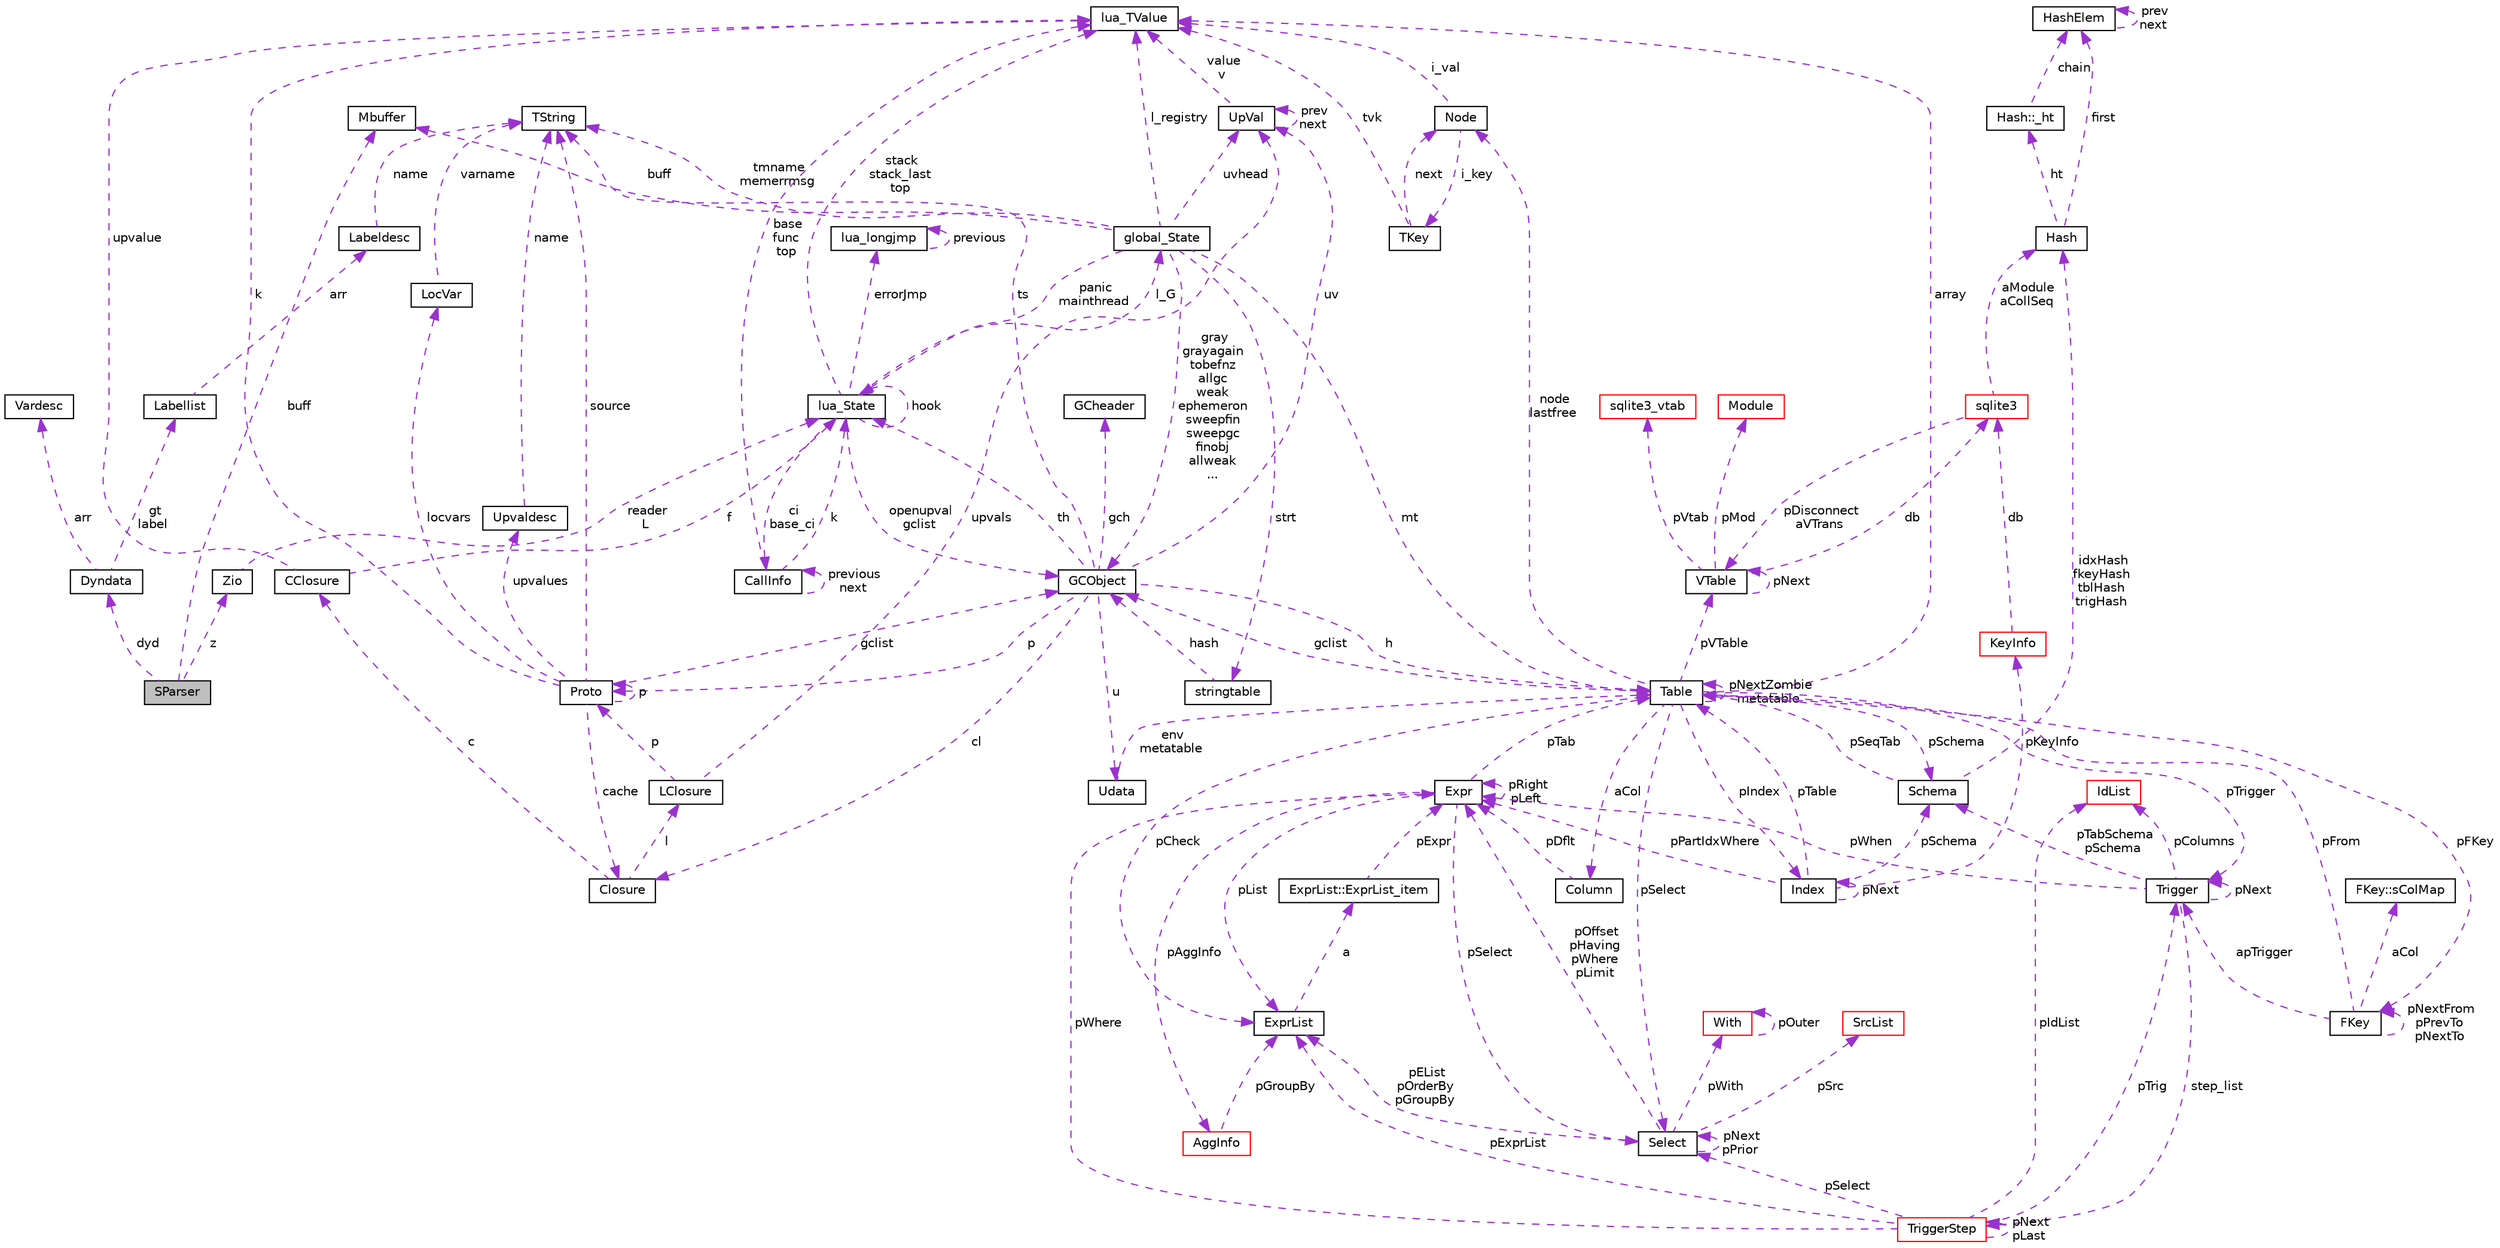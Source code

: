 digraph "SParser"
{
  edge [fontname="Helvetica",fontsize="10",labelfontname="Helvetica",labelfontsize="10"];
  node [fontname="Helvetica",fontsize="10",shape=record];
  Node1 [label="SParser",height=0.2,width=0.4,color="black", fillcolor="grey75", style="filled", fontcolor="black"];
  Node2 -> Node1 [dir="back",color="darkorchid3",fontsize="10",style="dashed",label=" dyd" ,fontname="Helvetica"];
  Node2 [label="Dyndata",height=0.2,width=0.4,color="black", fillcolor="white", style="filled",URL="$struct_dyndata.html"];
  Node3 -> Node2 [dir="back",color="darkorchid3",fontsize="10",style="dashed",label=" gt\nlabel" ,fontname="Helvetica"];
  Node3 [label="Labellist",height=0.2,width=0.4,color="black", fillcolor="white", style="filled",URL="$struct_labellist.html"];
  Node4 -> Node3 [dir="back",color="darkorchid3",fontsize="10",style="dashed",label=" arr" ,fontname="Helvetica"];
  Node4 [label="Labeldesc",height=0.2,width=0.4,color="black", fillcolor="white", style="filled",URL="$struct_labeldesc.html"];
  Node5 -> Node4 [dir="back",color="darkorchid3",fontsize="10",style="dashed",label=" name" ,fontname="Helvetica"];
  Node5 [label="TString",height=0.2,width=0.4,color="black", fillcolor="white", style="filled",URL="$union_t_string.html"];
  Node6 -> Node2 [dir="back",color="darkorchid3",fontsize="10",style="dashed",label=" arr" ,fontname="Helvetica"];
  Node6 [label="Vardesc",height=0.2,width=0.4,color="black", fillcolor="white", style="filled",URL="$struct_vardesc.html"];
  Node7 -> Node1 [dir="back",color="darkorchid3",fontsize="10",style="dashed",label=" z" ,fontname="Helvetica"];
  Node7 [label="Zio",height=0.2,width=0.4,color="black", fillcolor="white", style="filled",URL="$struct_zio.html"];
  Node8 -> Node7 [dir="back",color="darkorchid3",fontsize="10",style="dashed",label=" reader\nL" ,fontname="Helvetica"];
  Node8 [label="lua_State",height=0.2,width=0.4,color="black", fillcolor="white", style="filled",URL="$structlua___state.html"];
  Node9 -> Node8 [dir="back",color="darkorchid3",fontsize="10",style="dashed",label=" stack\nstack_last\ntop" ,fontname="Helvetica"];
  Node9 [label="lua_TValue",height=0.2,width=0.4,color="black", fillcolor="white", style="filled",URL="$structlua___t_value.html"];
  Node10 -> Node8 [dir="back",color="darkorchid3",fontsize="10",style="dashed",label=" errorJmp" ,fontname="Helvetica"];
  Node10 [label="lua_longjmp",height=0.2,width=0.4,color="black", fillcolor="white", style="filled",URL="$structlua__longjmp.html"];
  Node10 -> Node10 [dir="back",color="darkorchid3",fontsize="10",style="dashed",label=" previous" ,fontname="Helvetica"];
  Node11 -> Node8 [dir="back",color="darkorchid3",fontsize="10",style="dashed",label=" l_G" ,fontname="Helvetica"];
  Node11 [label="global_State",height=0.2,width=0.4,color="black", fillcolor="white", style="filled",URL="$structglobal___state.html"];
  Node12 -> Node11 [dir="back",color="darkorchid3",fontsize="10",style="dashed",label=" uvhead" ,fontname="Helvetica"];
  Node12 [label="UpVal",height=0.2,width=0.4,color="black", fillcolor="white", style="filled",URL="$struct_up_val.html"];
  Node12 -> Node12 [dir="back",color="darkorchid3",fontsize="10",style="dashed",label=" prev\nnext" ,fontname="Helvetica"];
  Node9 -> Node12 [dir="back",color="darkorchid3",fontsize="10",style="dashed",label=" value\nv" ,fontname="Helvetica"];
  Node9 -> Node11 [dir="back",color="darkorchid3",fontsize="10",style="dashed",label=" l_registry" ,fontname="Helvetica"];
  Node13 -> Node11 [dir="back",color="darkorchid3",fontsize="10",style="dashed",label=" strt" ,fontname="Helvetica"];
  Node13 [label="stringtable",height=0.2,width=0.4,color="black", fillcolor="white", style="filled",URL="$structstringtable.html"];
  Node14 -> Node13 [dir="back",color="darkorchid3",fontsize="10",style="dashed",label=" hash" ,fontname="Helvetica"];
  Node14 [label="GCObject",height=0.2,width=0.4,color="black", fillcolor="white", style="filled",URL="$union_g_c_object.html"];
  Node12 -> Node14 [dir="back",color="darkorchid3",fontsize="10",style="dashed",label=" uv" ,fontname="Helvetica"];
  Node15 -> Node14 [dir="back",color="darkorchid3",fontsize="10",style="dashed",label=" p" ,fontname="Helvetica"];
  Node15 [label="Proto",height=0.2,width=0.4,color="black", fillcolor="white", style="filled",URL="$struct_proto.html"];
  Node9 -> Node15 [dir="back",color="darkorchid3",fontsize="10",style="dashed",label=" k" ,fontname="Helvetica"];
  Node15 -> Node15 [dir="back",color="darkorchid3",fontsize="10",style="dashed",label=" p" ,fontname="Helvetica"];
  Node16 -> Node15 [dir="back",color="darkorchid3",fontsize="10",style="dashed",label=" locvars" ,fontname="Helvetica"];
  Node16 [label="LocVar",height=0.2,width=0.4,color="black", fillcolor="white", style="filled",URL="$struct_loc_var.html"];
  Node5 -> Node16 [dir="back",color="darkorchid3",fontsize="10",style="dashed",label=" varname" ,fontname="Helvetica"];
  Node5 -> Node15 [dir="back",color="darkorchid3",fontsize="10",style="dashed",label=" source" ,fontname="Helvetica"];
  Node17 -> Node15 [dir="back",color="darkorchid3",fontsize="10",style="dashed",label=" cache" ,fontname="Helvetica"];
  Node17 [label="Closure",height=0.2,width=0.4,color="black", fillcolor="white", style="filled",URL="$union_closure.html"];
  Node18 -> Node17 [dir="back",color="darkorchid3",fontsize="10",style="dashed",label=" c" ,fontname="Helvetica"];
  Node18 [label="CClosure",height=0.2,width=0.4,color="black", fillcolor="white", style="filled",URL="$struct_c_closure.html"];
  Node9 -> Node18 [dir="back",color="darkorchid3",fontsize="10",style="dashed",label=" upvalue" ,fontname="Helvetica"];
  Node8 -> Node18 [dir="back",color="darkorchid3",fontsize="10",style="dashed",label=" f" ,fontname="Helvetica"];
  Node19 -> Node17 [dir="back",color="darkorchid3",fontsize="10",style="dashed",label=" l" ,fontname="Helvetica"];
  Node19 [label="LClosure",height=0.2,width=0.4,color="black", fillcolor="white", style="filled",URL="$struct_l_closure.html"];
  Node12 -> Node19 [dir="back",color="darkorchid3",fontsize="10",style="dashed",label=" upvals" ,fontname="Helvetica"];
  Node15 -> Node19 [dir="back",color="darkorchid3",fontsize="10",style="dashed",label=" p" ,fontname="Helvetica"];
  Node14 -> Node15 [dir="back",color="darkorchid3",fontsize="10",style="dashed",label=" gclist" ,fontname="Helvetica"];
  Node20 -> Node15 [dir="back",color="darkorchid3",fontsize="10",style="dashed",label=" upvalues" ,fontname="Helvetica"];
  Node20 [label="Upvaldesc",height=0.2,width=0.4,color="black", fillcolor="white", style="filled",URL="$struct_upvaldesc.html"];
  Node5 -> Node20 [dir="back",color="darkorchid3",fontsize="10",style="dashed",label=" name" ,fontname="Helvetica"];
  Node5 -> Node14 [dir="back",color="darkorchid3",fontsize="10",style="dashed",label=" ts" ,fontname="Helvetica"];
  Node17 -> Node14 [dir="back",color="darkorchid3",fontsize="10",style="dashed",label=" cl" ,fontname="Helvetica"];
  Node21 -> Node14 [dir="back",color="darkorchid3",fontsize="10",style="dashed",label=" gch" ,fontname="Helvetica"];
  Node21 [label="GCheader",height=0.2,width=0.4,color="black", fillcolor="white", style="filled",URL="$struct_g_cheader.html"];
  Node22 -> Node14 [dir="back",color="darkorchid3",fontsize="10",style="dashed",label=" h" ,fontname="Helvetica"];
  Node22 [label="Table",height=0.2,width=0.4,color="black", fillcolor="white", style="filled",URL="$struct_table.html"];
  Node23 -> Node22 [dir="back",color="darkorchid3",fontsize="10",style="dashed",label=" node\nlastfree" ,fontname="Helvetica"];
  Node23 [label="Node",height=0.2,width=0.4,color="black", fillcolor="white", style="filled",URL="$struct_node.html"];
  Node9 -> Node23 [dir="back",color="darkorchid3",fontsize="10",style="dashed",label=" i_val" ,fontname="Helvetica"];
  Node24 -> Node23 [dir="back",color="darkorchid3",fontsize="10",style="dashed",label=" i_key" ,fontname="Helvetica"];
  Node24 [label="TKey",height=0.2,width=0.4,color="black", fillcolor="white", style="filled",URL="$union_t_key.html"];
  Node23 -> Node24 [dir="back",color="darkorchid3",fontsize="10",style="dashed",label=" next" ,fontname="Helvetica"];
  Node9 -> Node24 [dir="back",color="darkorchid3",fontsize="10",style="dashed",label=" tvk" ,fontname="Helvetica"];
  Node25 -> Node22 [dir="back",color="darkorchid3",fontsize="10",style="dashed",label=" pSchema" ,fontname="Helvetica"];
  Node25 [label="Schema",height=0.2,width=0.4,color="black", fillcolor="white", style="filled",URL="$struct_schema.html"];
  Node22 -> Node25 [dir="back",color="darkorchid3",fontsize="10",style="dashed",label=" pSeqTab" ,fontname="Helvetica"];
  Node26 -> Node25 [dir="back",color="darkorchid3",fontsize="10",style="dashed",label=" idxHash\nfkeyHash\ntblHash\ntrigHash" ,fontname="Helvetica"];
  Node26 [label="Hash",height=0.2,width=0.4,color="black", fillcolor="white", style="filled",URL="$struct_hash.html"];
  Node27 -> Node26 [dir="back",color="darkorchid3",fontsize="10",style="dashed",label=" ht" ,fontname="Helvetica"];
  Node27 [label="Hash::_ht",height=0.2,width=0.4,color="black", fillcolor="white", style="filled",URL="$struct_hash_1_1__ht.html"];
  Node28 -> Node27 [dir="back",color="darkorchid3",fontsize="10",style="dashed",label=" chain" ,fontname="Helvetica"];
  Node28 [label="HashElem",height=0.2,width=0.4,color="black", fillcolor="white", style="filled",URL="$struct_hash_elem.html"];
  Node28 -> Node28 [dir="back",color="darkorchid3",fontsize="10",style="dashed",label=" prev\nnext" ,fontname="Helvetica"];
  Node28 -> Node26 [dir="back",color="darkorchid3",fontsize="10",style="dashed",label=" first" ,fontname="Helvetica"];
  Node9 -> Node22 [dir="back",color="darkorchid3",fontsize="10",style="dashed",label=" array" ,fontname="Helvetica"];
  Node29 -> Node22 [dir="back",color="darkorchid3",fontsize="10",style="dashed",label=" aCol" ,fontname="Helvetica"];
  Node29 [label="Column",height=0.2,width=0.4,color="black", fillcolor="white", style="filled",URL="$struct_column.html"];
  Node30 -> Node29 [dir="back",color="darkorchid3",fontsize="10",style="dashed",label=" pDflt" ,fontname="Helvetica"];
  Node30 [label="Expr",height=0.2,width=0.4,color="black", fillcolor="white", style="filled",URL="$struct_expr.html"];
  Node31 -> Node30 [dir="back",color="darkorchid3",fontsize="10",style="dashed",label=" pAggInfo" ,fontname="Helvetica"];
  Node31 [label="AggInfo",height=0.2,width=0.4,color="red", fillcolor="white", style="filled",URL="$struct_agg_info.html"];
  Node32 -> Node31 [dir="back",color="darkorchid3",fontsize="10",style="dashed",label=" pGroupBy" ,fontname="Helvetica"];
  Node32 [label="ExprList",height=0.2,width=0.4,color="black", fillcolor="white", style="filled",URL="$struct_expr_list.html"];
  Node33 -> Node32 [dir="back",color="darkorchid3",fontsize="10",style="dashed",label=" a" ,fontname="Helvetica"];
  Node33 [label="ExprList::ExprList_item",height=0.2,width=0.4,color="black", fillcolor="white", style="filled",URL="$struct_expr_list_1_1_expr_list__item.html"];
  Node30 -> Node33 [dir="back",color="darkorchid3",fontsize="10",style="dashed",label=" pExpr" ,fontname="Helvetica"];
  Node30 -> Node30 [dir="back",color="darkorchid3",fontsize="10",style="dashed",label=" pRight\npLeft" ,fontname="Helvetica"];
  Node22 -> Node30 [dir="back",color="darkorchid3",fontsize="10",style="dashed",label=" pTab" ,fontname="Helvetica"];
  Node34 -> Node30 [dir="back",color="darkorchid3",fontsize="10",style="dashed",label=" pSelect" ,fontname="Helvetica"];
  Node34 [label="Select",height=0.2,width=0.4,color="black", fillcolor="white", style="filled",URL="$struct_select.html"];
  Node30 -> Node34 [dir="back",color="darkorchid3",fontsize="10",style="dashed",label=" pOffset\npHaving\npWhere\npLimit" ,fontname="Helvetica"];
  Node35 -> Node34 [dir="back",color="darkorchid3",fontsize="10",style="dashed",label=" pWith" ,fontname="Helvetica"];
  Node35 [label="With",height=0.2,width=0.4,color="red", fillcolor="white", style="filled",URL="$struct_with.html"];
  Node35 -> Node35 [dir="back",color="darkorchid3",fontsize="10",style="dashed",label=" pOuter" ,fontname="Helvetica"];
  Node34 -> Node34 [dir="back",color="darkorchid3",fontsize="10",style="dashed",label=" pNext\npPrior" ,fontname="Helvetica"];
  Node36 -> Node34 [dir="back",color="darkorchid3",fontsize="10",style="dashed",label=" pSrc" ,fontname="Helvetica"];
  Node36 [label="SrcList",height=0.2,width=0.4,color="red", fillcolor="white", style="filled",URL="$struct_src_list.html"];
  Node32 -> Node34 [dir="back",color="darkorchid3",fontsize="10",style="dashed",label=" pEList\npOrderBy\npGroupBy" ,fontname="Helvetica"];
  Node32 -> Node30 [dir="back",color="darkorchid3",fontsize="10",style="dashed",label=" pList" ,fontname="Helvetica"];
  Node37 -> Node22 [dir="back",color="darkorchid3",fontsize="10",style="dashed",label=" pFKey" ,fontname="Helvetica"];
  Node37 [label="FKey",height=0.2,width=0.4,color="black", fillcolor="white", style="filled",URL="$struct_f_key.html"];
  Node38 -> Node37 [dir="back",color="darkorchid3",fontsize="10",style="dashed",label=" aCol" ,fontname="Helvetica"];
  Node38 [label="FKey::sColMap",height=0.2,width=0.4,color="black", fillcolor="white", style="filled",URL="$struct_f_key_1_1s_col_map.html"];
  Node37 -> Node37 [dir="back",color="darkorchid3",fontsize="10",style="dashed",label=" pNextFrom\npPrevTo\npNextTo" ,fontname="Helvetica"];
  Node22 -> Node37 [dir="back",color="darkorchid3",fontsize="10",style="dashed",label=" pFrom" ,fontname="Helvetica"];
  Node39 -> Node37 [dir="back",color="darkorchid3",fontsize="10",style="dashed",label=" apTrigger" ,fontname="Helvetica"];
  Node39 [label="Trigger",height=0.2,width=0.4,color="black", fillcolor="white", style="filled",URL="$struct_trigger.html"];
  Node40 -> Node39 [dir="back",color="darkorchid3",fontsize="10",style="dashed",label=" step_list" ,fontname="Helvetica"];
  Node40 [label="TriggerStep",height=0.2,width=0.4,color="red", fillcolor="white", style="filled",URL="$struct_trigger_step.html"];
  Node40 -> Node40 [dir="back",color="darkorchid3",fontsize="10",style="dashed",label=" pNext\npLast" ,fontname="Helvetica"];
  Node30 -> Node40 [dir="back",color="darkorchid3",fontsize="10",style="dashed",label=" pWhere" ,fontname="Helvetica"];
  Node41 -> Node40 [dir="back",color="darkorchid3",fontsize="10",style="dashed",label=" pIdList" ,fontname="Helvetica"];
  Node41 [label="IdList",height=0.2,width=0.4,color="red", fillcolor="white", style="filled",URL="$struct_id_list.html"];
  Node34 -> Node40 [dir="back",color="darkorchid3",fontsize="10",style="dashed",label=" pSelect" ,fontname="Helvetica"];
  Node39 -> Node40 [dir="back",color="darkorchid3",fontsize="10",style="dashed",label=" pTrig" ,fontname="Helvetica"];
  Node32 -> Node40 [dir="back",color="darkorchid3",fontsize="10",style="dashed",label=" pExprList" ,fontname="Helvetica"];
  Node25 -> Node39 [dir="back",color="darkorchid3",fontsize="10",style="dashed",label=" pTabSchema\npSchema" ,fontname="Helvetica"];
  Node30 -> Node39 [dir="back",color="darkorchid3",fontsize="10",style="dashed",label=" pWhen" ,fontname="Helvetica"];
  Node41 -> Node39 [dir="back",color="darkorchid3",fontsize="10",style="dashed",label=" pColumns" ,fontname="Helvetica"];
  Node39 -> Node39 [dir="back",color="darkorchid3",fontsize="10",style="dashed",label=" pNext" ,fontname="Helvetica"];
  Node42 -> Node22 [dir="back",color="darkorchid3",fontsize="10",style="dashed",label=" pVTable" ,fontname="Helvetica"];
  Node42 [label="VTable",height=0.2,width=0.4,color="black", fillcolor="white", style="filled",URL="$struct_v_table.html"];
  Node43 -> Node42 [dir="back",color="darkorchid3",fontsize="10",style="dashed",label=" db" ,fontname="Helvetica"];
  Node43 [label="sqlite3",height=0.2,width=0.4,color="red", fillcolor="white", style="filled",URL="$structsqlite3.html"];
  Node42 -> Node43 [dir="back",color="darkorchid3",fontsize="10",style="dashed",label=" pDisconnect\naVTrans" ,fontname="Helvetica"];
  Node26 -> Node43 [dir="back",color="darkorchid3",fontsize="10",style="dashed",label=" aModule\naCollSeq" ,fontname="Helvetica"];
  Node42 -> Node42 [dir="back",color="darkorchid3",fontsize="10",style="dashed",label=" pNext" ,fontname="Helvetica"];
  Node44 -> Node42 [dir="back",color="darkorchid3",fontsize="10",style="dashed",label=" pMod" ,fontname="Helvetica"];
  Node44 [label="Module",height=0.2,width=0.4,color="red", fillcolor="white", style="filled",URL="$struct_module.html"];
  Node45 -> Node42 [dir="back",color="darkorchid3",fontsize="10",style="dashed",label=" pVtab" ,fontname="Helvetica"];
  Node45 [label="sqlite3_vtab",height=0.2,width=0.4,color="red", fillcolor="white", style="filled",URL="$structsqlite3__vtab.html"];
  Node22 -> Node22 [dir="back",color="darkorchid3",fontsize="10",style="dashed",label=" pNextZombie\nmetatable" ,fontname="Helvetica"];
  Node39 -> Node22 [dir="back",color="darkorchid3",fontsize="10",style="dashed",label=" pTrigger" ,fontname="Helvetica"];
  Node34 -> Node22 [dir="back",color="darkorchid3",fontsize="10",style="dashed",label=" pSelect" ,fontname="Helvetica"];
  Node14 -> Node22 [dir="back",color="darkorchid3",fontsize="10",style="dashed",label=" gclist" ,fontname="Helvetica"];
  Node32 -> Node22 [dir="back",color="darkorchid3",fontsize="10",style="dashed",label=" pCheck" ,fontname="Helvetica"];
  Node46 -> Node22 [dir="back",color="darkorchid3",fontsize="10",style="dashed",label=" pIndex" ,fontname="Helvetica"];
  Node46 [label="Index",height=0.2,width=0.4,color="black", fillcolor="white", style="filled",URL="$struct_index.html"];
  Node25 -> Node46 [dir="back",color="darkorchid3",fontsize="10",style="dashed",label=" pSchema" ,fontname="Helvetica"];
  Node30 -> Node46 [dir="back",color="darkorchid3",fontsize="10",style="dashed",label=" pPartIdxWhere" ,fontname="Helvetica"];
  Node22 -> Node46 [dir="back",color="darkorchid3",fontsize="10",style="dashed",label=" pTable" ,fontname="Helvetica"];
  Node47 -> Node46 [dir="back",color="darkorchid3",fontsize="10",style="dashed",label=" pKeyInfo" ,fontname="Helvetica"];
  Node47 [label="KeyInfo",height=0.2,width=0.4,color="red", fillcolor="white", style="filled",URL="$struct_key_info.html"];
  Node43 -> Node47 [dir="back",color="darkorchid3",fontsize="10",style="dashed",label=" db" ,fontname="Helvetica"];
  Node46 -> Node46 [dir="back",color="darkorchid3",fontsize="10",style="dashed",label=" pNext" ,fontname="Helvetica"];
  Node48 -> Node14 [dir="back",color="darkorchid3",fontsize="10",style="dashed",label=" u" ,fontname="Helvetica"];
  Node48 [label="Udata",height=0.2,width=0.4,color="black", fillcolor="white", style="filled",URL="$union_udata.html"];
  Node22 -> Node48 [dir="back",color="darkorchid3",fontsize="10",style="dashed",label=" env\nmetatable" ,fontname="Helvetica"];
  Node8 -> Node14 [dir="back",color="darkorchid3",fontsize="10",style="dashed",label=" th" ,fontname="Helvetica"];
  Node5 -> Node11 [dir="back",color="darkorchid3",fontsize="10",style="dashed",label=" tmname\nmemerrmsg" ,fontname="Helvetica"];
  Node22 -> Node11 [dir="back",color="darkorchid3",fontsize="10",style="dashed",label=" mt" ,fontname="Helvetica"];
  Node14 -> Node11 [dir="back",color="darkorchid3",fontsize="10",style="dashed",label=" gray\ngrayagain\ntobefnz\nallgc\nweak\nephemeron\nsweepfin\nsweepgc\nfinobj\nallweak\n..." ,fontname="Helvetica"];
  Node8 -> Node11 [dir="back",color="darkorchid3",fontsize="10",style="dashed",label=" panic\nmainthread" ,fontname="Helvetica"];
  Node49 -> Node11 [dir="back",color="darkorchid3",fontsize="10",style="dashed",label=" buff" ,fontname="Helvetica"];
  Node49 [label="Mbuffer",height=0.2,width=0.4,color="black", fillcolor="white", style="filled",URL="$struct_mbuffer.html"];
  Node14 -> Node8 [dir="back",color="darkorchid3",fontsize="10",style="dashed",label=" openupval\ngclist" ,fontname="Helvetica"];
  Node8 -> Node8 [dir="back",color="darkorchid3",fontsize="10",style="dashed",label=" hook" ,fontname="Helvetica"];
  Node50 -> Node8 [dir="back",color="darkorchid3",fontsize="10",style="dashed",label=" ci\nbase_ci" ,fontname="Helvetica"];
  Node50 [label="CallInfo",height=0.2,width=0.4,color="black", fillcolor="white", style="filled",URL="$struct_call_info.html"];
  Node9 -> Node50 [dir="back",color="darkorchid3",fontsize="10",style="dashed",label=" base\nfunc\ntop" ,fontname="Helvetica"];
  Node8 -> Node50 [dir="back",color="darkorchid3",fontsize="10",style="dashed",label=" k" ,fontname="Helvetica"];
  Node50 -> Node50 [dir="back",color="darkorchid3",fontsize="10",style="dashed",label=" previous\nnext" ,fontname="Helvetica"];
  Node49 -> Node1 [dir="back",color="darkorchid3",fontsize="10",style="dashed",label=" buff" ,fontname="Helvetica"];
}
